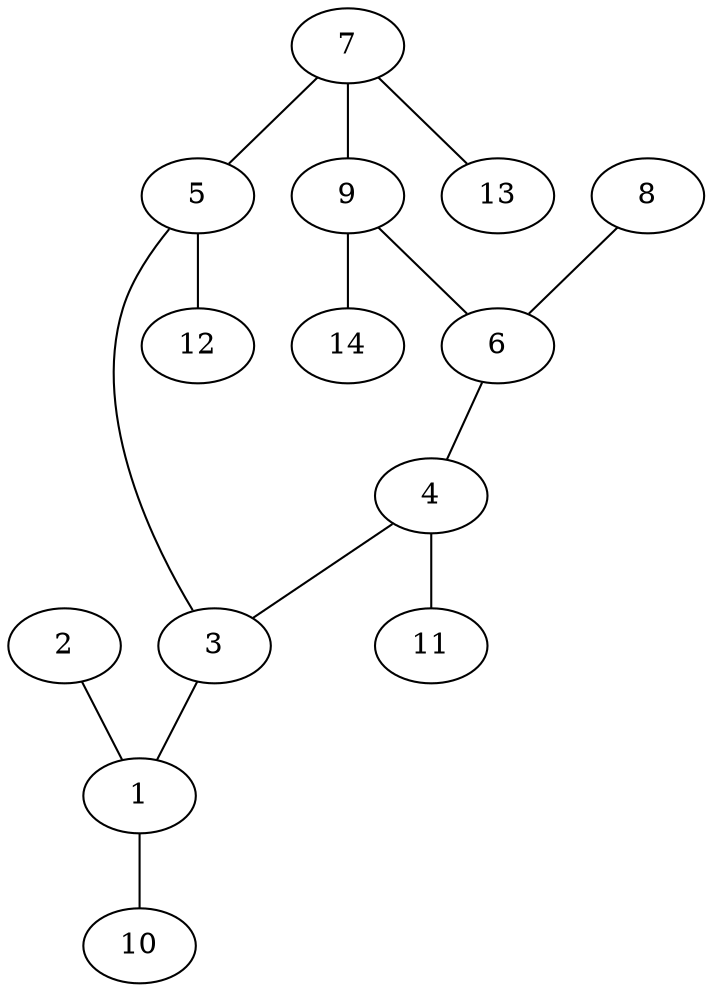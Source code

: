 graph molecule_1804 {
	1	 [chem=C];
	10	 [chem=H];
	1 -- 10	 [valence=1];
	2	 [chem=O];
	2 -- 1	 [valence=2];
	3	 [chem=C];
	3 -- 1	 [valence=1];
	4	 [chem=C];
	4 -- 3	 [valence=2];
	11	 [chem=H];
	4 -- 11	 [valence=1];
	5	 [chem=C];
	5 -- 3	 [valence=1];
	12	 [chem=H];
	5 -- 12	 [valence=1];
	6	 [chem=C];
	6 -- 4	 [valence=1];
	7	 [chem=C];
	7 -- 5	 [valence=2];
	9	 [chem=C];
	7 -- 9	 [valence=1];
	13	 [chem=H];
	7 -- 13	 [valence=1];
	8	 [chem=Cl];
	8 -- 6	 [valence=1];
	9 -- 6	 [valence=2];
	14	 [chem=H];
	9 -- 14	 [valence=1];
}
